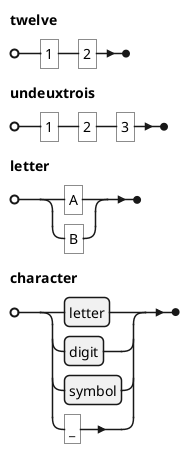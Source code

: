 {
  "sha1": "s7sa7yw86ou0vp6hl2weuq103vjjkrg",
  "insertion": {
    "when": "2024-06-04T17:28:44.757Z",
    "url": "https://en.wikipedia.org/wiki/Extended_Backus%E2%80%93Naur_form",
    "user": "plantuml@gmail.com"
  }
}
@startebnf
twelve = "1" , "2";
undeuxtrois = "1" , "2", "3";
letter = "A" | "B";
character = letter | digit | symbol | "_" ;
@endebnf
